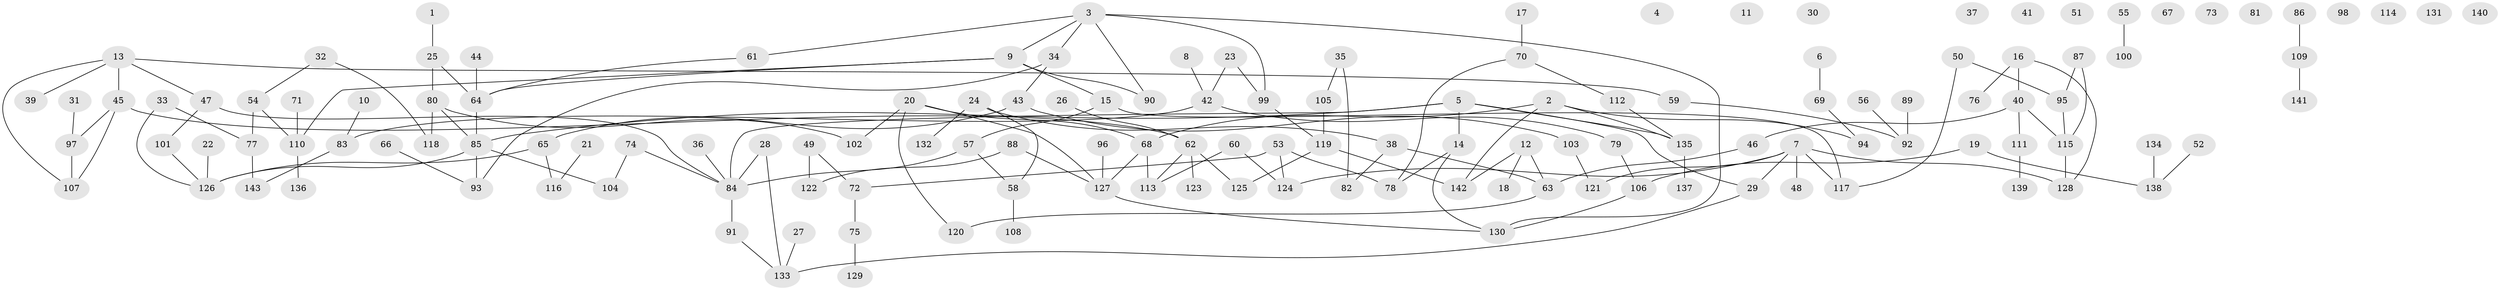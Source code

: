 // coarse degree distribution, {0: 0.15294117647058825, 1: 0.2823529411764706, 4: 0.07058823529411765, 2: 0.25882352941176473, 6: 0.07058823529411765, 3: 0.08235294117647059, 5: 0.08235294117647059}
// Generated by graph-tools (version 1.1) at 2025/42/03/04/25 21:42:17]
// undirected, 143 vertices, 163 edges
graph export_dot {
graph [start="1"]
  node [color=gray90,style=filled];
  1;
  2;
  3;
  4;
  5;
  6;
  7;
  8;
  9;
  10;
  11;
  12;
  13;
  14;
  15;
  16;
  17;
  18;
  19;
  20;
  21;
  22;
  23;
  24;
  25;
  26;
  27;
  28;
  29;
  30;
  31;
  32;
  33;
  34;
  35;
  36;
  37;
  38;
  39;
  40;
  41;
  42;
  43;
  44;
  45;
  46;
  47;
  48;
  49;
  50;
  51;
  52;
  53;
  54;
  55;
  56;
  57;
  58;
  59;
  60;
  61;
  62;
  63;
  64;
  65;
  66;
  67;
  68;
  69;
  70;
  71;
  72;
  73;
  74;
  75;
  76;
  77;
  78;
  79;
  80;
  81;
  82;
  83;
  84;
  85;
  86;
  87;
  88;
  89;
  90;
  91;
  92;
  93;
  94;
  95;
  96;
  97;
  98;
  99;
  100;
  101;
  102;
  103;
  104;
  105;
  106;
  107;
  108;
  109;
  110;
  111;
  112;
  113;
  114;
  115;
  116;
  117;
  118;
  119;
  120;
  121;
  122;
  123;
  124;
  125;
  126;
  127;
  128;
  129;
  130;
  131;
  132;
  133;
  134;
  135;
  136;
  137;
  138;
  139;
  140;
  141;
  142;
  143;
  1 -- 25;
  2 -- 68;
  2 -- 94;
  2 -- 135;
  2 -- 142;
  3 -- 9;
  3 -- 34;
  3 -- 61;
  3 -- 90;
  3 -- 99;
  3 -- 130;
  5 -- 14;
  5 -- 29;
  5 -- 84;
  5 -- 85;
  5 -- 135;
  6 -- 69;
  7 -- 29;
  7 -- 48;
  7 -- 117;
  7 -- 121;
  7 -- 124;
  7 -- 128;
  8 -- 42;
  9 -- 15;
  9 -- 64;
  9 -- 90;
  9 -- 110;
  10 -- 83;
  12 -- 18;
  12 -- 63;
  12 -- 142;
  13 -- 39;
  13 -- 45;
  13 -- 47;
  13 -- 59;
  13 -- 107;
  14 -- 78;
  14 -- 130;
  15 -- 57;
  15 -- 117;
  16 -- 40;
  16 -- 76;
  16 -- 128;
  17 -- 70;
  19 -- 106;
  19 -- 138;
  20 -- 68;
  20 -- 102;
  20 -- 120;
  20 -- 127;
  21 -- 116;
  22 -- 126;
  23 -- 42;
  23 -- 99;
  24 -- 38;
  24 -- 58;
  24 -- 132;
  25 -- 64;
  25 -- 80;
  26 -- 62;
  27 -- 133;
  28 -- 84;
  28 -- 133;
  29 -- 133;
  31 -- 97;
  32 -- 54;
  32 -- 118;
  33 -- 77;
  33 -- 126;
  34 -- 43;
  34 -- 93;
  35 -- 82;
  35 -- 105;
  36 -- 84;
  38 -- 63;
  38 -- 82;
  40 -- 46;
  40 -- 111;
  40 -- 115;
  42 -- 79;
  42 -- 83;
  43 -- 65;
  43 -- 103;
  44 -- 64;
  45 -- 62;
  45 -- 97;
  45 -- 107;
  46 -- 63;
  47 -- 84;
  47 -- 101;
  49 -- 72;
  49 -- 122;
  50 -- 95;
  50 -- 117;
  52 -- 138;
  53 -- 72;
  53 -- 78;
  53 -- 124;
  54 -- 77;
  54 -- 110;
  55 -- 100;
  56 -- 92;
  57 -- 58;
  57 -- 84;
  58 -- 108;
  59 -- 92;
  60 -- 113;
  60 -- 124;
  61 -- 64;
  62 -- 113;
  62 -- 123;
  62 -- 125;
  63 -- 120;
  64 -- 85;
  65 -- 116;
  65 -- 126;
  66 -- 93;
  68 -- 113;
  68 -- 127;
  69 -- 94;
  70 -- 78;
  70 -- 112;
  71 -- 110;
  72 -- 75;
  74 -- 84;
  74 -- 104;
  75 -- 129;
  77 -- 143;
  79 -- 106;
  80 -- 85;
  80 -- 102;
  80 -- 118;
  83 -- 143;
  84 -- 91;
  85 -- 93;
  85 -- 104;
  85 -- 126;
  86 -- 109;
  87 -- 95;
  87 -- 115;
  88 -- 122;
  88 -- 127;
  89 -- 92;
  91 -- 133;
  95 -- 115;
  96 -- 127;
  97 -- 107;
  99 -- 119;
  101 -- 126;
  103 -- 121;
  105 -- 119;
  106 -- 130;
  109 -- 141;
  110 -- 136;
  111 -- 139;
  112 -- 135;
  115 -- 128;
  119 -- 125;
  119 -- 142;
  127 -- 130;
  134 -- 138;
  135 -- 137;
}
